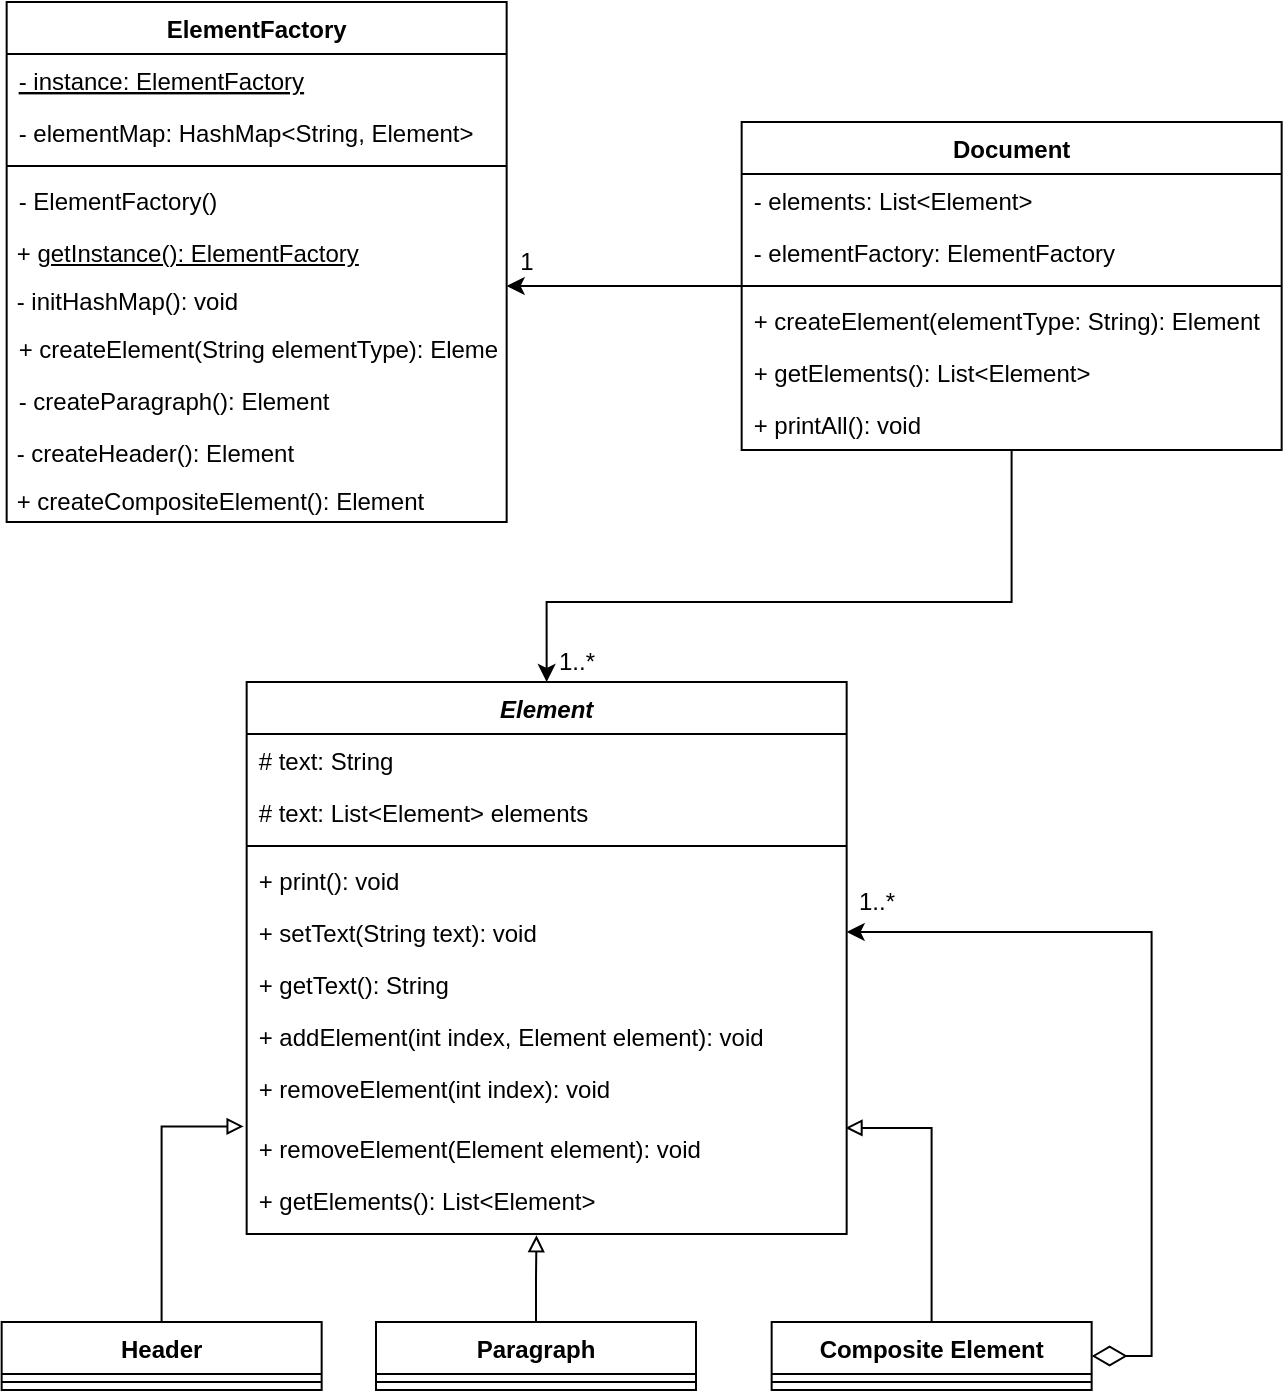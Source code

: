 <mxfile version="12.6.2" type="device"><diagram id="C5RBs43oDa-KdzZeNtuy" name="Page-1"><mxGraphModel dx="1483" dy="1928" grid="1" gridSize="10" guides="1" tooltips="1" connect="1" arrows="1" fold="1" page="1" pageScale="1" pageWidth="827" pageHeight="1169" math="0" shadow="0"><root><mxCell id="WIyWlLk6GJQsqaUBKTNV-0"/><mxCell id="WIyWlLk6GJQsqaUBKTNV-1" parent="WIyWlLk6GJQsqaUBKTNV-0"/><mxCell id="NHqRgOXzk6g_vthbBZQ8-84" style="edgeStyle=orthogonalEdgeStyle;rounded=0;orthogonalLoop=1;jettySize=auto;html=1;entryX=0.5;entryY=0;entryDx=0;entryDy=0;" parent="WIyWlLk6GJQsqaUBKTNV-1" source="zkfFHV4jXpPFQw0GAbJ--0" target="NHqRgOXzk6g_vthbBZQ8-80" edge="1"><mxGeometry relative="1" as="geometry"><Array as="points"><mxPoint x="603" y="-820"/><mxPoint x="370" y="-820"/></Array></mxGeometry></mxCell><mxCell id="zkfFHV4jXpPFQw0GAbJ--0" value="Document" style="swimlane;fontStyle=1;align=center;verticalAlign=top;childLayout=stackLayout;horizontal=1;startSize=26;horizontalStack=0;resizeParent=1;resizeLast=0;collapsible=1;marginBottom=0;rounded=0;shadow=0;strokeWidth=1;" parent="WIyWlLk6GJQsqaUBKTNV-1" vertex="1"><mxGeometry x="467.83" y="-1060" width="270" height="164" as="geometry"><mxRectangle x="230" y="140" width="160" height="26" as="alternateBounds"/></mxGeometry></mxCell><mxCell id="zkfFHV4jXpPFQw0GAbJ--1" value="- elements: List&lt;Element&gt;" style="text;align=left;verticalAlign=top;spacingLeft=4;spacingRight=4;overflow=hidden;rotatable=0;points=[[0,0.5],[1,0.5]];portConstraint=eastwest;" parent="zkfFHV4jXpPFQw0GAbJ--0" vertex="1"><mxGeometry y="26" width="270" height="26" as="geometry"/></mxCell><mxCell id="NHqRgOXzk6g_vthbBZQ8-36" value="- elementFactory: ElementFactory" style="text;align=left;verticalAlign=top;spacingLeft=4;spacingRight=4;overflow=hidden;rotatable=0;points=[[0,0.5],[1,0.5]];portConstraint=eastwest;" parent="zkfFHV4jXpPFQw0GAbJ--0" vertex="1"><mxGeometry y="52" width="270" height="26" as="geometry"/></mxCell><mxCell id="zkfFHV4jXpPFQw0GAbJ--4" value="" style="line;html=1;strokeWidth=1;align=left;verticalAlign=middle;spacingTop=-1;spacingLeft=3;spacingRight=3;rotatable=0;labelPosition=right;points=[];portConstraint=eastwest;" parent="zkfFHV4jXpPFQw0GAbJ--0" vertex="1"><mxGeometry y="78" width="270" height="8" as="geometry"/></mxCell><mxCell id="NHqRgOXzk6g_vthbBZQ8-38" value="+ createElement(elementType: String): Element" style="text;align=left;verticalAlign=top;spacingLeft=4;spacingRight=4;overflow=hidden;rotatable=0;points=[[0,0.5],[1,0.5]];portConstraint=eastwest;" parent="zkfFHV4jXpPFQw0GAbJ--0" vertex="1"><mxGeometry y="86" width="270" height="26" as="geometry"/></mxCell><mxCell id="NHqRgOXzk6g_vthbBZQ8-52" value="+ getElements(): List&lt;Element&gt;" style="text;align=left;verticalAlign=top;spacingLeft=4;spacingRight=4;overflow=hidden;rotatable=0;points=[[0,0.5],[1,0.5]];portConstraint=eastwest;" parent="zkfFHV4jXpPFQw0GAbJ--0" vertex="1"><mxGeometry y="112" width="270" height="26" as="geometry"/></mxCell><mxCell id="NHqRgOXzk6g_vthbBZQ8-39" value="+ printAll(): void&#10;" style="text;align=left;verticalAlign=top;spacingLeft=4;spacingRight=4;overflow=hidden;rotatable=0;points=[[0,0.5],[1,0.5]];portConstraint=eastwest;" parent="zkfFHV4jXpPFQw0GAbJ--0" vertex="1"><mxGeometry y="138" width="270" height="26" as="geometry"/></mxCell><mxCell id="_9xm2Xkw814l1PrRjK7_-5" style="edgeStyle=orthogonalEdgeStyle;rounded=0;orthogonalLoop=1;jettySize=auto;html=1;entryX=-0.005;entryY=0.085;entryDx=0;entryDy=0;entryPerimeter=0;endArrow=block;endFill=0;endSize=6;" edge="1" parent="WIyWlLk6GJQsqaUBKTNV-1" source="NHqRgOXzk6g_vthbBZQ8-5" target="_9xm2Xkw814l1PrRjK7_-2"><mxGeometry relative="1" as="geometry"/></mxCell><mxCell id="NHqRgOXzk6g_vthbBZQ8-5" value="Header" style="swimlane;fontStyle=1;align=center;verticalAlign=top;childLayout=stackLayout;horizontal=1;startSize=26;horizontalStack=0;resizeParent=1;resizeParentMax=0;resizeLast=0;collapsible=1;marginBottom=0;" parent="WIyWlLk6GJQsqaUBKTNV-1" vertex="1"><mxGeometry x="97.83" y="-460" width="160" height="34" as="geometry"/></mxCell><mxCell id="NHqRgOXzk6g_vthbBZQ8-7" value="" style="line;strokeWidth=1;fillColor=none;align=left;verticalAlign=middle;spacingTop=-1;spacingLeft=3;spacingRight=3;rotatable=0;labelPosition=right;points=[];portConstraint=eastwest;" parent="NHqRgOXzk6g_vthbBZQ8-5" vertex="1"><mxGeometry y="26" width="160" height="8" as="geometry"/></mxCell><mxCell id="_9xm2Xkw814l1PrRjK7_-6" style="edgeStyle=orthogonalEdgeStyle;rounded=0;orthogonalLoop=1;jettySize=auto;html=1;entryX=0.998;entryY=0.115;entryDx=0;entryDy=0;entryPerimeter=0;endArrow=block;endFill=0;endSize=6;" edge="1" parent="WIyWlLk6GJQsqaUBKTNV-1" source="NHqRgOXzk6g_vthbBZQ8-9" target="_9xm2Xkw814l1PrRjK7_-2"><mxGeometry relative="1" as="geometry"/></mxCell><mxCell id="NHqRgOXzk6g_vthbBZQ8-9" value="Composite Element" style="swimlane;fontStyle=1;align=center;verticalAlign=top;childLayout=stackLayout;horizontal=1;startSize=26;horizontalStack=0;resizeParent=1;resizeParentMax=0;resizeLast=0;collapsible=1;marginBottom=0;" parent="WIyWlLk6GJQsqaUBKTNV-1" vertex="1"><mxGeometry x="482.83" y="-460" width="160" height="34" as="geometry"/></mxCell><mxCell id="NHqRgOXzk6g_vthbBZQ8-11" value="" style="line;strokeWidth=1;fillColor=none;align=left;verticalAlign=middle;spacingTop=-1;spacingLeft=3;spacingRight=3;rotatable=0;labelPosition=right;points=[];portConstraint=eastwest;" parent="NHqRgOXzk6g_vthbBZQ8-9" vertex="1"><mxGeometry y="26" width="160" height="8" as="geometry"/></mxCell><mxCell id="_9xm2Xkw814l1PrRjK7_-3" style="edgeStyle=orthogonalEdgeStyle;rounded=0;orthogonalLoop=1;jettySize=auto;html=1;entryX=0.483;entryY=1.02;entryDx=0;entryDy=0;entryPerimeter=0;endArrow=block;endFill=0;endSize=6;" edge="1" parent="WIyWlLk6GJQsqaUBKTNV-1" source="NHqRgOXzk6g_vthbBZQ8-21" target="_9xm2Xkw814l1PrRjK7_-1"><mxGeometry relative="1" as="geometry"/></mxCell><mxCell id="NHqRgOXzk6g_vthbBZQ8-21" value="Paragraph" style="swimlane;fontStyle=1;align=center;verticalAlign=top;childLayout=stackLayout;horizontal=1;startSize=26;horizontalStack=0;resizeParent=1;resizeParentMax=0;resizeLast=0;collapsible=1;marginBottom=0;" parent="WIyWlLk6GJQsqaUBKTNV-1" vertex="1"><mxGeometry x="285" y="-460" width="160" height="34" as="geometry"/></mxCell><mxCell id="NHqRgOXzk6g_vthbBZQ8-23" value="" style="line;strokeWidth=1;fillColor=none;align=left;verticalAlign=middle;spacingTop=-1;spacingLeft=3;spacingRight=3;rotatable=0;labelPosition=right;points=[];portConstraint=eastwest;" parent="NHqRgOXzk6g_vthbBZQ8-21" vertex="1"><mxGeometry y="26" width="160" height="8" as="geometry"/></mxCell><mxCell id="NHqRgOXzk6g_vthbBZQ8-53" value="ElementFactory" style="swimlane;fontStyle=1;align=center;verticalAlign=top;childLayout=stackLayout;horizontal=1;startSize=26;horizontalStack=0;resizeParent=1;resizeParentMax=0;resizeLast=0;collapsible=1;marginBottom=0;" parent="WIyWlLk6GJQsqaUBKTNV-1" vertex="1"><mxGeometry x="100.33" y="-1120" width="250" height="260" as="geometry"/></mxCell><mxCell id="NHqRgOXzk6g_vthbBZQ8-34" value="- instance: ElementFactory" style="text;strokeColor=none;fillColor=none;align=left;verticalAlign=top;spacingLeft=4;spacingRight=4;overflow=hidden;rotatable=0;points=[[0,0.5],[1,0.5]];portConstraint=eastwest;fontStyle=4" parent="NHqRgOXzk6g_vthbBZQ8-53" vertex="1"><mxGeometry y="26" width="250" height="26" as="geometry"/></mxCell><mxCell id="NHqRgOXzk6g_vthbBZQ8-54" value="- elementMap: HashMap&lt;String, Element&gt;" style="text;strokeColor=none;fillColor=none;align=left;verticalAlign=top;spacingLeft=4;spacingRight=4;overflow=hidden;rotatable=0;points=[[0,0.5],[1,0.5]];portConstraint=eastwest;" parent="NHqRgOXzk6g_vthbBZQ8-53" vertex="1"><mxGeometry y="52" width="250" height="26" as="geometry"/></mxCell><mxCell id="NHqRgOXzk6g_vthbBZQ8-55" value="" style="line;strokeWidth=1;fillColor=none;align=left;verticalAlign=middle;spacingTop=-1;spacingLeft=3;spacingRight=3;rotatable=0;labelPosition=right;points=[];portConstraint=eastwest;" parent="NHqRgOXzk6g_vthbBZQ8-53" vertex="1"><mxGeometry y="78" width="250" height="8" as="geometry"/></mxCell><mxCell id="NHqRgOXzk6g_vthbBZQ8-56" value="- ElementFactory()" style="text;strokeColor=none;fillColor=none;align=left;verticalAlign=top;spacingLeft=4;spacingRight=4;overflow=hidden;rotatable=0;points=[[0,0.5],[1,0.5]];portConstraint=eastwest;" parent="NHqRgOXzk6g_vthbBZQ8-53" vertex="1"><mxGeometry y="86" width="250" height="26" as="geometry"/></mxCell><mxCell id="NHqRgOXzk6g_vthbBZQ8-35" value="&amp;nbsp;+ &lt;u&gt;getInstance(): ElementFactory&lt;/u&gt;" style="text;html=1;" parent="NHqRgOXzk6g_vthbBZQ8-53" vertex="1"><mxGeometry y="112" width="250" height="24" as="geometry"/></mxCell><mxCell id="NHqRgOXzk6g_vthbBZQ8-57" value="&amp;nbsp;- initHashMap(): void" style="text;html=1;" parent="NHqRgOXzk6g_vthbBZQ8-53" vertex="1"><mxGeometry y="136" width="250" height="24" as="geometry"/></mxCell><mxCell id="NHqRgOXzk6g_vthbBZQ8-58" value="+ createElement(String elementType): Element" style="text;strokeColor=none;fillColor=none;align=left;verticalAlign=top;spacingLeft=4;spacingRight=4;overflow=hidden;rotatable=0;points=[[0,0.5],[1,0.5]];portConstraint=eastwest;" parent="NHqRgOXzk6g_vthbBZQ8-53" vertex="1"><mxGeometry y="160" width="250" height="26" as="geometry"/></mxCell><mxCell id="NHqRgOXzk6g_vthbBZQ8-59" value="- createParagraph(): Element" style="text;strokeColor=none;fillColor=none;align=left;verticalAlign=top;spacingLeft=4;spacingRight=4;overflow=hidden;rotatable=0;points=[[0,0.5],[1,0.5]];portConstraint=eastwest;" parent="NHqRgOXzk6g_vthbBZQ8-53" vertex="1"><mxGeometry y="186" width="250" height="26" as="geometry"/></mxCell><mxCell id="NHqRgOXzk6g_vthbBZQ8-62" value="&amp;nbsp;- createHeader(): Element" style="text;html=1;" parent="NHqRgOXzk6g_vthbBZQ8-53" vertex="1"><mxGeometry y="212" width="250" height="24" as="geometry"/></mxCell><mxCell id="NHqRgOXzk6g_vthbBZQ8-63" value="&amp;nbsp;+ createCompositeElement(): Element" style="text;html=1;" parent="NHqRgOXzk6g_vthbBZQ8-53" vertex="1"><mxGeometry y="236" width="250" height="24" as="geometry"/></mxCell><mxCell id="NHqRgOXzk6g_vthbBZQ8-80" value="Element" style="swimlane;fontStyle=3;align=center;verticalAlign=top;childLayout=stackLayout;horizontal=1;startSize=26;horizontalStack=0;resizeParent=1;resizeParentMax=0;resizeLast=0;collapsible=1;marginBottom=0;" parent="WIyWlLk6GJQsqaUBKTNV-1" vertex="1"><mxGeometry x="220.33" y="-780" width="300" height="276" as="geometry"/></mxCell><mxCell id="NHqRgOXzk6g_vthbBZQ8-81" value="# text: String" style="text;strokeColor=none;fillColor=none;align=left;verticalAlign=top;spacingLeft=4;spacingRight=4;overflow=hidden;rotatable=0;points=[[0,0.5],[1,0.5]];portConstraint=eastwest;" parent="NHqRgOXzk6g_vthbBZQ8-80" vertex="1"><mxGeometry y="26" width="300" height="26" as="geometry"/></mxCell><mxCell id="NHqRgOXzk6g_vthbBZQ8-91" value="# text: List&lt;Element&gt; elements" style="text;strokeColor=none;fillColor=none;align=left;verticalAlign=top;spacingLeft=4;spacingRight=4;overflow=hidden;rotatable=0;points=[[0,0.5],[1,0.5]];portConstraint=eastwest;" parent="NHqRgOXzk6g_vthbBZQ8-80" vertex="1"><mxGeometry y="52" width="300" height="26" as="geometry"/></mxCell><mxCell id="NHqRgOXzk6g_vthbBZQ8-82" value="" style="line;strokeWidth=1;fillColor=none;align=left;verticalAlign=middle;spacingTop=-1;spacingLeft=3;spacingRight=3;rotatable=0;labelPosition=right;points=[];portConstraint=eastwest;" parent="NHqRgOXzk6g_vthbBZQ8-80" vertex="1"><mxGeometry y="78" width="300" height="8" as="geometry"/></mxCell><mxCell id="NHqRgOXzk6g_vthbBZQ8-83" value="+ print(): void" style="text;strokeColor=none;fillColor=none;align=left;verticalAlign=top;spacingLeft=4;spacingRight=4;overflow=hidden;rotatable=0;points=[[0,0.5],[1,0.5]];portConstraint=eastwest;" parent="NHqRgOXzk6g_vthbBZQ8-80" vertex="1"><mxGeometry y="86" width="300" height="26" as="geometry"/></mxCell><mxCell id="NHqRgOXzk6g_vthbBZQ8-98" value="+ setText(String text): void" style="text;strokeColor=none;fillColor=none;align=left;verticalAlign=top;spacingLeft=4;spacingRight=4;overflow=hidden;rotatable=0;points=[[0,0.5],[1,0.5]];portConstraint=eastwest;" parent="NHqRgOXzk6g_vthbBZQ8-80" vertex="1"><mxGeometry y="112" width="300" height="26" as="geometry"/></mxCell><mxCell id="NHqRgOXzk6g_vthbBZQ8-93" value="+ getText(): String" style="text;strokeColor=none;fillColor=none;align=left;verticalAlign=top;spacingLeft=4;spacingRight=4;overflow=hidden;rotatable=0;points=[[0,0.5],[1,0.5]];portConstraint=eastwest;" parent="NHqRgOXzk6g_vthbBZQ8-80" vertex="1"><mxGeometry y="138" width="300" height="26" as="geometry"/></mxCell><mxCell id="NHqRgOXzk6g_vthbBZQ8-97" value="+ addElement(int index, Element element): void" style="text;strokeColor=none;fillColor=none;align=left;verticalAlign=top;spacingLeft=4;spacingRight=4;overflow=hidden;rotatable=0;points=[[0,0.5],[1,0.5]];portConstraint=eastwest;" parent="NHqRgOXzk6g_vthbBZQ8-80" vertex="1"><mxGeometry y="164" width="300" height="26" as="geometry"/></mxCell><mxCell id="NHqRgOXzk6g_vthbBZQ8-99" value="+ removeElement(int index): void" style="text;strokeColor=none;fillColor=none;align=left;verticalAlign=top;spacingLeft=4;spacingRight=4;overflow=hidden;rotatable=0;points=[[0,0.5],[1,0.5]];portConstraint=eastwest;" parent="NHqRgOXzk6g_vthbBZQ8-80" vertex="1"><mxGeometry y="190" width="300" height="30" as="geometry"/></mxCell><mxCell id="_9xm2Xkw814l1PrRjK7_-2" value="+ removeElement(Element element): void" style="text;strokeColor=none;fillColor=none;align=left;verticalAlign=top;spacingLeft=4;spacingRight=4;overflow=hidden;rotatable=0;points=[[0,0.5],[1,0.5]];portConstraint=eastwest;" vertex="1" parent="NHqRgOXzk6g_vthbBZQ8-80"><mxGeometry y="220" width="300" height="26" as="geometry"/></mxCell><mxCell id="_9xm2Xkw814l1PrRjK7_-1" value="+ getElements(): List&lt;Element&gt;" style="text;strokeColor=none;fillColor=none;align=left;verticalAlign=top;spacingLeft=4;spacingRight=4;overflow=hidden;rotatable=0;points=[[0,0.5],[1,0.5]];portConstraint=eastwest;" vertex="1" parent="NHqRgOXzk6g_vthbBZQ8-80"><mxGeometry y="246" width="300" height="30" as="geometry"/></mxCell><mxCell id="NHqRgOXzk6g_vthbBZQ8-88" value="1" style="text;html=1;align=center;verticalAlign=middle;resizable=0;points=[];autosize=1;" parent="WIyWlLk6GJQsqaUBKTNV-1" vertex="1"><mxGeometry x="350.33" y="-1000" width="20" height="20" as="geometry"/></mxCell><mxCell id="NHqRgOXzk6g_vthbBZQ8-79" style="edgeStyle=orthogonalEdgeStyle;rounded=0;orthogonalLoop=1;jettySize=auto;html=1;endArrow=none;endFill=0;startArrow=classic;startFill=1;exitX=1;exitY=0.25;exitDx=0;exitDy=0;" parent="WIyWlLk6GJQsqaUBKTNV-1" source="NHqRgOXzk6g_vthbBZQ8-57" target="zkfFHV4jXpPFQw0GAbJ--0" edge="1"><mxGeometry relative="1" as="geometry"/></mxCell><mxCell id="NHqRgOXzk6g_vthbBZQ8-90" value="1..*" style="text;html=1;align=center;verticalAlign=middle;resizable=0;points=[];autosize=1;" parent="WIyWlLk6GJQsqaUBKTNV-1" vertex="1"><mxGeometry x="370" y="-800" width="30" height="20" as="geometry"/></mxCell><mxCell id="NHqRgOXzk6g_vthbBZQ8-113" style="edgeStyle=orthogonalEdgeStyle;rounded=0;orthogonalLoop=1;jettySize=auto;html=1;startArrow=diamondThin;startFill=0;endArrow=classic;endFill=1;endSize=6;startSize=15;exitX=1;exitY=0.5;exitDx=0;exitDy=0;" parent="WIyWlLk6GJQsqaUBKTNV-1" source="NHqRgOXzk6g_vthbBZQ8-9" target="NHqRgOXzk6g_vthbBZQ8-98" edge="1"><mxGeometry relative="1" as="geometry"/></mxCell><mxCell id="NHqRgOXzk6g_vthbBZQ8-114" value="1..*" style="text;html=1;align=center;verticalAlign=middle;resizable=0;points=[];autosize=1;" parent="WIyWlLk6GJQsqaUBKTNV-1" vertex="1"><mxGeometry x="520.33" y="-680" width="30" height="20" as="geometry"/></mxCell></root></mxGraphModel></diagram></mxfile>